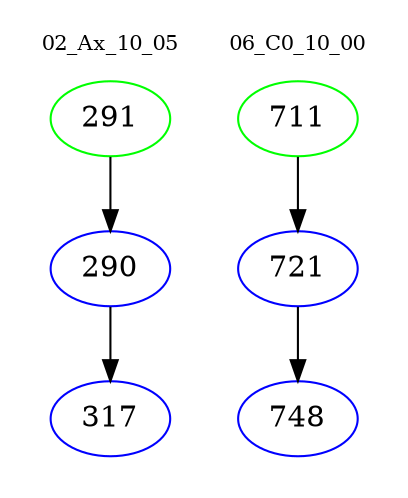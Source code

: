 digraph{
subgraph cluster_0 {
color = white
label = "02_Ax_10_05";
fontsize=10;
T0_291 [label="291", color="green"]
T0_291 -> T0_290 [color="black"]
T0_290 [label="290", color="blue"]
T0_290 -> T0_317 [color="black"]
T0_317 [label="317", color="blue"]
}
subgraph cluster_1 {
color = white
label = "06_C0_10_00";
fontsize=10;
T1_711 [label="711", color="green"]
T1_711 -> T1_721 [color="black"]
T1_721 [label="721", color="blue"]
T1_721 -> T1_748 [color="black"]
T1_748 [label="748", color="blue"]
}
}
